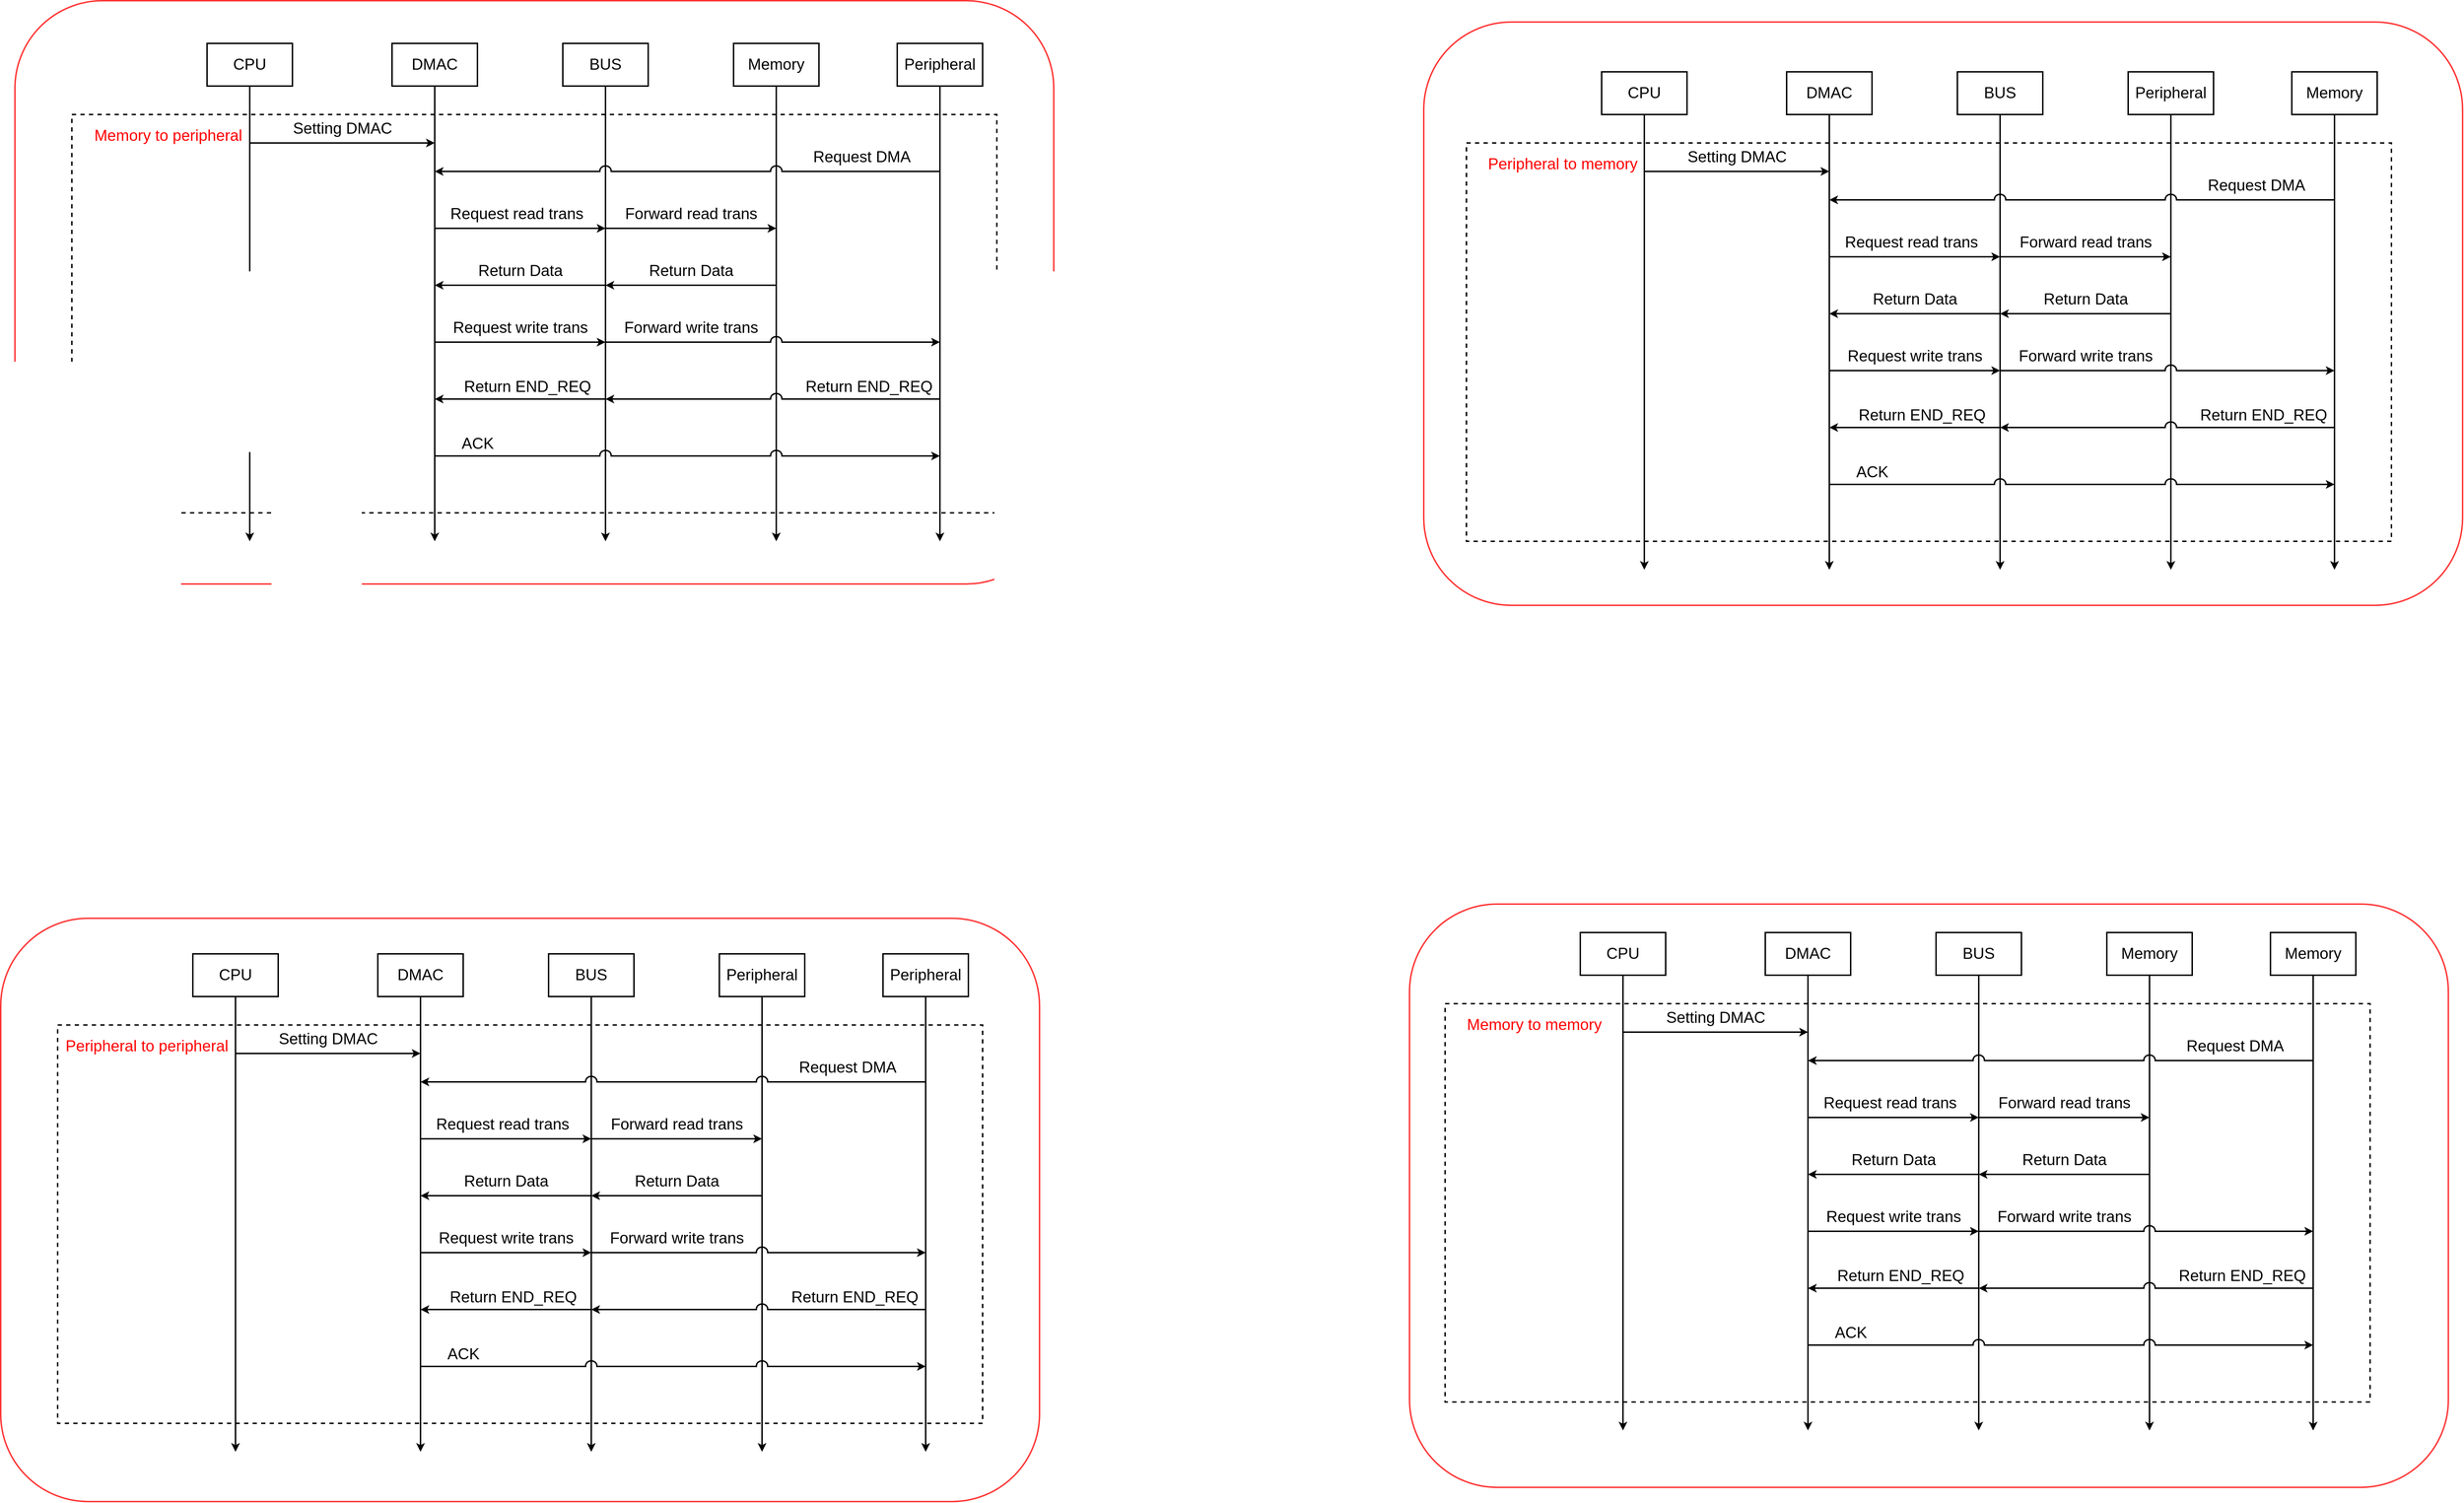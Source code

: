 <mxfile version="24.5.3" type="device" pages="3">
  <diagram name="DMAC Flow diagram" id="LS-jsJ8Cxh_Zm5S-Kdqb">
    <mxGraphModel dx="3190" dy="2193" grid="0" gridSize="10" guides="1" tooltips="1" connect="1" arrows="1" fold="1" page="0" pageScale="1" pageWidth="850" pageHeight="1100" math="0" shadow="0">
      <root>
        <mxCell id="0" />
        <mxCell id="1" parent="0" />
        <mxCell id="0vVIQA6ZL_RiP2QNrMzl-1" value="" style="rounded=1;whiteSpace=wrap;html=1;strokeWidth=2;strokeColor=#FF3333;" vertex="1" parent="1">
          <mxGeometry x="1260" y="-760" width="1460" height="820" as="geometry" />
        </mxCell>
        <mxCell id="0vVIQA6ZL_RiP2QNrMzl-2" value="" style="rounded=1;whiteSpace=wrap;html=1;strokeWidth=2;strokeColor=#FF3333;" vertex="1" parent="1">
          <mxGeometry x="1240" y="480" width="1460" height="820" as="geometry" />
        </mxCell>
        <mxCell id="0vVIQA6ZL_RiP2QNrMzl-3" value="" style="rounded=1;whiteSpace=wrap;html=1;strokeWidth=2;strokeColor=#FF3333;" vertex="1" parent="1">
          <mxGeometry x="-740" y="500" width="1460" height="820" as="geometry" />
        </mxCell>
        <mxCell id="0vVIQA6ZL_RiP2QNrMzl-4" value="" style="rounded=1;whiteSpace=wrap;html=1;strokeWidth=2;strokeColor=#FF3333;" vertex="1" parent="1">
          <mxGeometry x="-720" y="-790" width="1460" height="820" as="geometry" />
        </mxCell>
        <mxCell id="0vVIQA6ZL_RiP2QNrMzl-5" value="" style="rounded=0;whiteSpace=wrap;html=1;fillColor=none;dashed=1;strokeWidth=2;" vertex="1" parent="1">
          <mxGeometry x="-640" y="-630" width="1300" height="560" as="geometry" />
        </mxCell>
        <mxCell id="0vVIQA6ZL_RiP2QNrMzl-6" style="edgeStyle=orthogonalEdgeStyle;rounded=0;orthogonalLoop=1;jettySize=auto;html=1;strokeWidth=2;" edge="1" parent="1" source="0vVIQA6ZL_RiP2QNrMzl-7">
          <mxGeometry relative="1" as="geometry">
            <mxPoint x="-390" y="-30" as="targetPoint" />
          </mxGeometry>
        </mxCell>
        <mxCell id="0vVIQA6ZL_RiP2QNrMzl-7" value="&lt;font style=&quot;font-size: 22px;&quot;&gt;CPU&lt;/font&gt;" style="rounded=0;whiteSpace=wrap;html=1;strokeWidth=2;" vertex="1" parent="1">
          <mxGeometry x="-450" y="-730" width="120" height="60" as="geometry" />
        </mxCell>
        <mxCell id="0vVIQA6ZL_RiP2QNrMzl-8" style="edgeStyle=orthogonalEdgeStyle;rounded=0;orthogonalLoop=1;jettySize=auto;html=1;strokeWidth=2;" edge="1" parent="1" source="0vVIQA6ZL_RiP2QNrMzl-9">
          <mxGeometry relative="1" as="geometry">
            <mxPoint x="-130" y="-30" as="targetPoint" />
          </mxGeometry>
        </mxCell>
        <mxCell id="0vVIQA6ZL_RiP2QNrMzl-9" value="&lt;font style=&quot;font-size: 22px;&quot;&gt;DMAC&lt;/font&gt;" style="rounded=0;whiteSpace=wrap;html=1;strokeWidth=2;" vertex="1" parent="1">
          <mxGeometry x="-190" y="-730" width="120" height="60" as="geometry" />
        </mxCell>
        <mxCell id="0vVIQA6ZL_RiP2QNrMzl-10" style="edgeStyle=orthogonalEdgeStyle;rounded=0;orthogonalLoop=1;jettySize=auto;html=1;strokeWidth=2;" edge="1" parent="1" source="0vVIQA6ZL_RiP2QNrMzl-11">
          <mxGeometry relative="1" as="geometry">
            <mxPoint x="110" y="-30" as="targetPoint" />
          </mxGeometry>
        </mxCell>
        <mxCell id="0vVIQA6ZL_RiP2QNrMzl-11" value="&lt;font style=&quot;font-size: 22px;&quot;&gt;BUS&lt;/font&gt;" style="rounded=0;whiteSpace=wrap;html=1;strokeWidth=2;" vertex="1" parent="1">
          <mxGeometry x="50" y="-730" width="120" height="60" as="geometry" />
        </mxCell>
        <mxCell id="0vVIQA6ZL_RiP2QNrMzl-12" style="edgeStyle=orthogonalEdgeStyle;rounded=0;orthogonalLoop=1;jettySize=auto;html=1;strokeWidth=2;" edge="1" parent="1" source="0vVIQA6ZL_RiP2QNrMzl-13">
          <mxGeometry relative="1" as="geometry">
            <mxPoint x="350" y="-30" as="targetPoint" />
          </mxGeometry>
        </mxCell>
        <mxCell id="0vVIQA6ZL_RiP2QNrMzl-13" value="&lt;span style=&quot;font-size: 22px;&quot;&gt;Memory&lt;/span&gt;" style="rounded=0;whiteSpace=wrap;html=1;strokeWidth=2;" vertex="1" parent="1">
          <mxGeometry x="290" y="-730" width="120" height="60" as="geometry" />
        </mxCell>
        <mxCell id="0vVIQA6ZL_RiP2QNrMzl-14" style="edgeStyle=orthogonalEdgeStyle;rounded=0;orthogonalLoop=1;jettySize=auto;html=1;strokeWidth=2;" edge="1" parent="1" source="0vVIQA6ZL_RiP2QNrMzl-15">
          <mxGeometry relative="1" as="geometry">
            <mxPoint x="580" y="-30" as="targetPoint" />
          </mxGeometry>
        </mxCell>
        <mxCell id="0vVIQA6ZL_RiP2QNrMzl-15" value="&lt;span style=&quot;font-size: 22px;&quot;&gt;Peripheral&lt;/span&gt;" style="rounded=0;whiteSpace=wrap;html=1;strokeWidth=2;" vertex="1" parent="1">
          <mxGeometry x="520" y="-730" width="120" height="60" as="geometry" />
        </mxCell>
        <mxCell id="0vVIQA6ZL_RiP2QNrMzl-16" value="" style="endArrow=classic;html=1;rounded=0;strokeWidth=2;" edge="1" parent="1">
          <mxGeometry width="50" height="50" relative="1" as="geometry">
            <mxPoint x="-390" y="-590" as="sourcePoint" />
            <mxPoint x="-130" y="-590" as="targetPoint" />
          </mxGeometry>
        </mxCell>
        <mxCell id="0vVIQA6ZL_RiP2QNrMzl-17" value="&lt;font style=&quot;font-size: 22px;&quot;&gt;Setting DMAC&lt;/font&gt;" style="text;html=1;align=center;verticalAlign=middle;resizable=0;points=[];autosize=1;strokeColor=none;fillColor=none;" vertex="1" parent="1">
          <mxGeometry x="-340" y="-630" width="160" height="40" as="geometry" />
        </mxCell>
        <mxCell id="0vVIQA6ZL_RiP2QNrMzl-18" value="" style="endArrow=classic;html=1;rounded=0;jumpStyle=arc;strokeWidth=2;jumpSize=14;" edge="1" parent="1">
          <mxGeometry width="50" height="50" relative="1" as="geometry">
            <mxPoint x="580" y="-550" as="sourcePoint" />
            <mxPoint x="-130" y="-550" as="targetPoint" />
          </mxGeometry>
        </mxCell>
        <mxCell id="0vVIQA6ZL_RiP2QNrMzl-19" value="&lt;font style=&quot;font-size: 22px;&quot;&gt;Request DMA&lt;/font&gt;" style="text;html=1;align=center;verticalAlign=middle;resizable=0;points=[];autosize=1;strokeColor=none;fillColor=none;" vertex="1" parent="1">
          <mxGeometry x="390" y="-590" width="160" height="40" as="geometry" />
        </mxCell>
        <mxCell id="0vVIQA6ZL_RiP2QNrMzl-20" value="" style="endArrow=classic;html=1;rounded=0;strokeWidth=2;" edge="1" parent="1">
          <mxGeometry width="50" height="50" relative="1" as="geometry">
            <mxPoint x="-130" y="-470" as="sourcePoint" />
            <mxPoint x="110" y="-470" as="targetPoint" />
          </mxGeometry>
        </mxCell>
        <mxCell id="0vVIQA6ZL_RiP2QNrMzl-21" value="&lt;font style=&quot;font-size: 22px;&quot;&gt;Request read trans&lt;/font&gt;" style="text;html=1;align=center;verticalAlign=middle;resizable=0;points=[];autosize=1;strokeColor=none;fillColor=none;" vertex="1" parent="1">
          <mxGeometry x="-120" y="-510" width="210" height="40" as="geometry" />
        </mxCell>
        <mxCell id="0vVIQA6ZL_RiP2QNrMzl-22" value="" style="endArrow=classic;html=1;rounded=0;strokeWidth=2;" edge="1" parent="1">
          <mxGeometry width="50" height="50" relative="1" as="geometry">
            <mxPoint x="110" y="-470" as="sourcePoint" />
            <mxPoint x="350" y="-470" as="targetPoint" />
          </mxGeometry>
        </mxCell>
        <mxCell id="0vVIQA6ZL_RiP2QNrMzl-23" value="&lt;font style=&quot;font-size: 22px;&quot;&gt;Forward read trans&lt;/font&gt;" style="text;html=1;align=center;verticalAlign=middle;resizable=0;points=[];autosize=1;strokeColor=none;fillColor=none;" vertex="1" parent="1">
          <mxGeometry x="125" y="-510" width="210" height="40" as="geometry" />
        </mxCell>
        <mxCell id="0vVIQA6ZL_RiP2QNrMzl-24" value="" style="endArrow=classic;html=1;rounded=0;strokeWidth=2;" edge="1" parent="1">
          <mxGeometry width="50" height="50" relative="1" as="geometry">
            <mxPoint x="350" y="-390" as="sourcePoint" />
            <mxPoint x="110" y="-390" as="targetPoint" />
          </mxGeometry>
        </mxCell>
        <mxCell id="0vVIQA6ZL_RiP2QNrMzl-25" value="&lt;font style=&quot;font-size: 22px;&quot;&gt;Return Data&lt;/font&gt;" style="text;html=1;align=center;verticalAlign=middle;resizable=0;points=[];autosize=1;strokeColor=none;fillColor=none;" vertex="1" parent="1">
          <mxGeometry x="160" y="-430" width="140" height="40" as="geometry" />
        </mxCell>
        <mxCell id="0vVIQA6ZL_RiP2QNrMzl-26" value="" style="endArrow=classic;html=1;rounded=0;strokeWidth=2;" edge="1" parent="1">
          <mxGeometry width="50" height="50" relative="1" as="geometry">
            <mxPoint x="110" y="-390" as="sourcePoint" />
            <mxPoint x="-130" y="-390" as="targetPoint" />
          </mxGeometry>
        </mxCell>
        <mxCell id="0vVIQA6ZL_RiP2QNrMzl-27" value="&lt;font style=&quot;font-size: 22px;&quot;&gt;Return Data&lt;/font&gt;" style="text;html=1;align=center;verticalAlign=middle;resizable=0;points=[];autosize=1;strokeColor=none;fillColor=none;" vertex="1" parent="1">
          <mxGeometry x="-80" y="-430" width="140" height="40" as="geometry" />
        </mxCell>
        <mxCell id="0vVIQA6ZL_RiP2QNrMzl-28" value="" style="endArrow=classic;html=1;rounded=0;strokeWidth=2;" edge="1" parent="1">
          <mxGeometry width="50" height="50" relative="1" as="geometry">
            <mxPoint x="-130" y="-310" as="sourcePoint" />
            <mxPoint x="110" y="-310" as="targetPoint" />
          </mxGeometry>
        </mxCell>
        <mxCell id="0vVIQA6ZL_RiP2QNrMzl-29" value="&lt;font style=&quot;font-size: 22px;&quot;&gt;Request write trans&lt;/font&gt;" style="text;html=1;align=center;verticalAlign=middle;resizable=0;points=[];autosize=1;strokeColor=none;fillColor=none;" vertex="1" parent="1">
          <mxGeometry x="-115" y="-350" width="210" height="40" as="geometry" />
        </mxCell>
        <mxCell id="0vVIQA6ZL_RiP2QNrMzl-30" value="" style="endArrow=classic;html=1;rounded=0;strokeWidth=2;jumpStyle=arc;jumpSize=14;" edge="1" parent="1">
          <mxGeometry width="50" height="50" relative="1" as="geometry">
            <mxPoint x="110" y="-310" as="sourcePoint" />
            <mxPoint x="580" y="-310" as="targetPoint" />
          </mxGeometry>
        </mxCell>
        <mxCell id="0vVIQA6ZL_RiP2QNrMzl-31" value="&lt;font style=&quot;font-size: 22px;&quot;&gt;Forward write trans&lt;/font&gt;" style="text;html=1;align=center;verticalAlign=middle;resizable=0;points=[];autosize=1;strokeColor=none;fillColor=none;" vertex="1" parent="1">
          <mxGeometry x="125" y="-350" width="210" height="40" as="geometry" />
        </mxCell>
        <mxCell id="0vVIQA6ZL_RiP2QNrMzl-32" value="" style="endArrow=classic;html=1;rounded=0;strokeWidth=2;jumpSize=14;jumpStyle=arc;" edge="1" parent="1">
          <mxGeometry width="50" height="50" relative="1" as="geometry">
            <mxPoint x="580" y="-230" as="sourcePoint" />
            <mxPoint x="110" y="-230" as="targetPoint" />
          </mxGeometry>
        </mxCell>
        <mxCell id="0vVIQA6ZL_RiP2QNrMzl-33" value="&lt;font style=&quot;font-size: 22px;&quot;&gt;Return END_REQ&lt;/font&gt;" style="text;html=1;align=center;verticalAlign=middle;resizable=0;points=[];autosize=1;strokeColor=none;fillColor=none;" vertex="1" parent="1">
          <mxGeometry x="380" y="-267" width="200" height="40" as="geometry" />
        </mxCell>
        <mxCell id="0vVIQA6ZL_RiP2QNrMzl-34" value="" style="endArrow=classic;html=1;rounded=0;strokeWidth=2;" edge="1" parent="1">
          <mxGeometry width="50" height="50" relative="1" as="geometry">
            <mxPoint x="110" y="-230" as="sourcePoint" />
            <mxPoint x="-130" y="-230" as="targetPoint" />
          </mxGeometry>
        </mxCell>
        <mxCell id="0vVIQA6ZL_RiP2QNrMzl-35" value="&lt;font style=&quot;font-size: 22px;&quot;&gt;Return END_REQ&lt;/font&gt;" style="text;html=1;align=center;verticalAlign=middle;resizable=0;points=[];autosize=1;strokeColor=none;fillColor=none;" vertex="1" parent="1">
          <mxGeometry x="-100" y="-267" width="200" height="40" as="geometry" />
        </mxCell>
        <mxCell id="0vVIQA6ZL_RiP2QNrMzl-36" value="" style="endArrow=classic;html=1;rounded=0;strokeWidth=2;jumpSize=14;jumpStyle=arc;" edge="1" parent="1">
          <mxGeometry width="50" height="50" relative="1" as="geometry">
            <mxPoint x="-130" y="-150" as="sourcePoint" />
            <mxPoint x="580" y="-150" as="targetPoint" />
          </mxGeometry>
        </mxCell>
        <mxCell id="0vVIQA6ZL_RiP2QNrMzl-37" value="&lt;font style=&quot;font-size: 22px;&quot;&gt;ACK&lt;/font&gt;" style="text;html=1;align=center;verticalAlign=middle;resizable=0;points=[];autosize=1;strokeColor=none;fillColor=none;" vertex="1" parent="1">
          <mxGeometry x="-105" y="-187" width="70" height="40" as="geometry" />
        </mxCell>
        <mxCell id="0vVIQA6ZL_RiP2QNrMzl-38" value="&lt;font color=&quot;#ff0000&quot; style=&quot;font-size: 22px;&quot;&gt;Memory to peripheral&lt;/font&gt;" style="text;html=1;align=center;verticalAlign=middle;resizable=0;points=[];autosize=1;strokeColor=none;fillColor=none;" vertex="1" parent="1">
          <mxGeometry x="-620" y="-620" width="230" height="40" as="geometry" />
        </mxCell>
        <mxCell id="0vVIQA6ZL_RiP2QNrMzl-39" value="" style="rounded=0;whiteSpace=wrap;html=1;fillColor=none;dashed=1;strokeWidth=2;" vertex="1" parent="1">
          <mxGeometry x="1320" y="-590" width="1300" height="560" as="geometry" />
        </mxCell>
        <mxCell id="0vVIQA6ZL_RiP2QNrMzl-40" style="edgeStyle=orthogonalEdgeStyle;rounded=0;orthogonalLoop=1;jettySize=auto;html=1;strokeWidth=2;" edge="1" parent="1" source="0vVIQA6ZL_RiP2QNrMzl-41">
          <mxGeometry relative="1" as="geometry">
            <mxPoint x="1570" y="10" as="targetPoint" />
          </mxGeometry>
        </mxCell>
        <mxCell id="0vVIQA6ZL_RiP2QNrMzl-41" value="&lt;font style=&quot;font-size: 22px;&quot;&gt;CPU&lt;/font&gt;" style="rounded=0;whiteSpace=wrap;html=1;strokeWidth=2;" vertex="1" parent="1">
          <mxGeometry x="1510" y="-690" width="120" height="60" as="geometry" />
        </mxCell>
        <mxCell id="0vVIQA6ZL_RiP2QNrMzl-42" style="edgeStyle=orthogonalEdgeStyle;rounded=0;orthogonalLoop=1;jettySize=auto;html=1;strokeWidth=2;" edge="1" parent="1" source="0vVIQA6ZL_RiP2QNrMzl-43">
          <mxGeometry relative="1" as="geometry">
            <mxPoint x="1830" y="10" as="targetPoint" />
          </mxGeometry>
        </mxCell>
        <mxCell id="0vVIQA6ZL_RiP2QNrMzl-43" value="&lt;font style=&quot;font-size: 22px;&quot;&gt;DMAC&lt;/font&gt;" style="rounded=0;whiteSpace=wrap;html=1;strokeWidth=2;" vertex="1" parent="1">
          <mxGeometry x="1770" y="-690" width="120" height="60" as="geometry" />
        </mxCell>
        <mxCell id="0vVIQA6ZL_RiP2QNrMzl-44" style="edgeStyle=orthogonalEdgeStyle;rounded=0;orthogonalLoop=1;jettySize=auto;html=1;strokeWidth=2;" edge="1" parent="1" source="0vVIQA6ZL_RiP2QNrMzl-45">
          <mxGeometry relative="1" as="geometry">
            <mxPoint x="2070" y="10" as="targetPoint" />
          </mxGeometry>
        </mxCell>
        <mxCell id="0vVIQA6ZL_RiP2QNrMzl-45" value="&lt;font style=&quot;font-size: 22px;&quot;&gt;BUS&lt;/font&gt;" style="rounded=0;whiteSpace=wrap;html=1;strokeWidth=2;" vertex="1" parent="1">
          <mxGeometry x="2010" y="-690" width="120" height="60" as="geometry" />
        </mxCell>
        <mxCell id="0vVIQA6ZL_RiP2QNrMzl-46" style="edgeStyle=orthogonalEdgeStyle;rounded=0;orthogonalLoop=1;jettySize=auto;html=1;strokeWidth=2;" edge="1" parent="1" source="0vVIQA6ZL_RiP2QNrMzl-47">
          <mxGeometry relative="1" as="geometry">
            <mxPoint x="2310" y="10" as="targetPoint" />
          </mxGeometry>
        </mxCell>
        <mxCell id="0vVIQA6ZL_RiP2QNrMzl-47" value="&lt;span style=&quot;font-size: 22px;&quot;&gt;Peripheral&lt;/span&gt;" style="rounded=0;whiteSpace=wrap;html=1;strokeWidth=2;" vertex="1" parent="1">
          <mxGeometry x="2250" y="-690" width="120" height="60" as="geometry" />
        </mxCell>
        <mxCell id="0vVIQA6ZL_RiP2QNrMzl-48" style="edgeStyle=orthogonalEdgeStyle;rounded=0;orthogonalLoop=1;jettySize=auto;html=1;strokeWidth=2;" edge="1" parent="1" source="0vVIQA6ZL_RiP2QNrMzl-49">
          <mxGeometry relative="1" as="geometry">
            <mxPoint x="2540" y="10" as="targetPoint" />
          </mxGeometry>
        </mxCell>
        <mxCell id="0vVIQA6ZL_RiP2QNrMzl-49" value="&lt;span style=&quot;font-size: 22px;&quot;&gt;Memory&lt;/span&gt;" style="rounded=0;whiteSpace=wrap;html=1;strokeWidth=2;" vertex="1" parent="1">
          <mxGeometry x="2480" y="-690" width="120" height="60" as="geometry" />
        </mxCell>
        <mxCell id="0vVIQA6ZL_RiP2QNrMzl-50" value="" style="endArrow=classic;html=1;rounded=0;strokeWidth=2;" edge="1" parent="1">
          <mxGeometry width="50" height="50" relative="1" as="geometry">
            <mxPoint x="1570" y="-550" as="sourcePoint" />
            <mxPoint x="1830" y="-550" as="targetPoint" />
          </mxGeometry>
        </mxCell>
        <mxCell id="0vVIQA6ZL_RiP2QNrMzl-51" value="&lt;font style=&quot;font-size: 22px;&quot;&gt;Setting DMAC&lt;/font&gt;" style="text;html=1;align=center;verticalAlign=middle;resizable=0;points=[];autosize=1;strokeColor=none;fillColor=none;" vertex="1" parent="1">
          <mxGeometry x="1620" y="-590" width="160" height="40" as="geometry" />
        </mxCell>
        <mxCell id="0vVIQA6ZL_RiP2QNrMzl-52" value="" style="endArrow=classic;html=1;rounded=0;jumpStyle=arc;strokeWidth=2;jumpSize=14;" edge="1" parent="1">
          <mxGeometry width="50" height="50" relative="1" as="geometry">
            <mxPoint x="2540" y="-510" as="sourcePoint" />
            <mxPoint x="1830" y="-510" as="targetPoint" />
          </mxGeometry>
        </mxCell>
        <mxCell id="0vVIQA6ZL_RiP2QNrMzl-53" value="&lt;font style=&quot;font-size: 22px;&quot;&gt;Request DMA&lt;/font&gt;" style="text;html=1;align=center;verticalAlign=middle;resizable=0;points=[];autosize=1;strokeColor=none;fillColor=none;" vertex="1" parent="1">
          <mxGeometry x="2350" y="-550" width="160" height="40" as="geometry" />
        </mxCell>
        <mxCell id="0vVIQA6ZL_RiP2QNrMzl-54" value="" style="endArrow=classic;html=1;rounded=0;strokeWidth=2;" edge="1" parent="1">
          <mxGeometry width="50" height="50" relative="1" as="geometry">
            <mxPoint x="1830" y="-430" as="sourcePoint" />
            <mxPoint x="2070" y="-430" as="targetPoint" />
          </mxGeometry>
        </mxCell>
        <mxCell id="0vVIQA6ZL_RiP2QNrMzl-55" value="&lt;font style=&quot;font-size: 22px;&quot;&gt;Request read trans&lt;/font&gt;" style="text;html=1;align=center;verticalAlign=middle;resizable=0;points=[];autosize=1;strokeColor=none;fillColor=none;" vertex="1" parent="1">
          <mxGeometry x="1840" y="-470" width="210" height="40" as="geometry" />
        </mxCell>
        <mxCell id="0vVIQA6ZL_RiP2QNrMzl-56" value="" style="endArrow=classic;html=1;rounded=0;strokeWidth=2;" edge="1" parent="1">
          <mxGeometry width="50" height="50" relative="1" as="geometry">
            <mxPoint x="2070" y="-430" as="sourcePoint" />
            <mxPoint x="2310" y="-430" as="targetPoint" />
          </mxGeometry>
        </mxCell>
        <mxCell id="0vVIQA6ZL_RiP2QNrMzl-57" value="&lt;font style=&quot;font-size: 22px;&quot;&gt;Forward read trans&lt;/font&gt;" style="text;html=1;align=center;verticalAlign=middle;resizable=0;points=[];autosize=1;strokeColor=none;fillColor=none;" vertex="1" parent="1">
          <mxGeometry x="2085" y="-470" width="210" height="40" as="geometry" />
        </mxCell>
        <mxCell id="0vVIQA6ZL_RiP2QNrMzl-58" value="" style="endArrow=classic;html=1;rounded=0;strokeWidth=2;" edge="1" parent="1">
          <mxGeometry width="50" height="50" relative="1" as="geometry">
            <mxPoint x="2310" y="-350" as="sourcePoint" />
            <mxPoint x="2070" y="-350" as="targetPoint" />
          </mxGeometry>
        </mxCell>
        <mxCell id="0vVIQA6ZL_RiP2QNrMzl-59" value="&lt;font style=&quot;font-size: 22px;&quot;&gt;Return Data&lt;/font&gt;" style="text;html=1;align=center;verticalAlign=middle;resizable=0;points=[];autosize=1;strokeColor=none;fillColor=none;" vertex="1" parent="1">
          <mxGeometry x="2120" y="-390" width="140" height="40" as="geometry" />
        </mxCell>
        <mxCell id="0vVIQA6ZL_RiP2QNrMzl-60" value="" style="endArrow=classic;html=1;rounded=0;strokeWidth=2;" edge="1" parent="1">
          <mxGeometry width="50" height="50" relative="1" as="geometry">
            <mxPoint x="2070" y="-350" as="sourcePoint" />
            <mxPoint x="1830" y="-350" as="targetPoint" />
          </mxGeometry>
        </mxCell>
        <mxCell id="0vVIQA6ZL_RiP2QNrMzl-61" value="&lt;font style=&quot;font-size: 22px;&quot;&gt;Return Data&lt;/font&gt;" style="text;html=1;align=center;verticalAlign=middle;resizable=0;points=[];autosize=1;strokeColor=none;fillColor=none;" vertex="1" parent="1">
          <mxGeometry x="1880" y="-390" width="140" height="40" as="geometry" />
        </mxCell>
        <mxCell id="0vVIQA6ZL_RiP2QNrMzl-62" value="" style="endArrow=classic;html=1;rounded=0;strokeWidth=2;" edge="1" parent="1">
          <mxGeometry width="50" height="50" relative="1" as="geometry">
            <mxPoint x="1830" y="-270" as="sourcePoint" />
            <mxPoint x="2070" y="-270" as="targetPoint" />
          </mxGeometry>
        </mxCell>
        <mxCell id="0vVIQA6ZL_RiP2QNrMzl-63" value="&lt;font style=&quot;font-size: 22px;&quot;&gt;Request write trans&lt;/font&gt;" style="text;html=1;align=center;verticalAlign=middle;resizable=0;points=[];autosize=1;strokeColor=none;fillColor=none;" vertex="1" parent="1">
          <mxGeometry x="1845" y="-310" width="210" height="40" as="geometry" />
        </mxCell>
        <mxCell id="0vVIQA6ZL_RiP2QNrMzl-64" value="" style="endArrow=classic;html=1;rounded=0;strokeWidth=2;jumpStyle=arc;jumpSize=14;" edge="1" parent="1">
          <mxGeometry width="50" height="50" relative="1" as="geometry">
            <mxPoint x="2070" y="-270" as="sourcePoint" />
            <mxPoint x="2540" y="-270" as="targetPoint" />
          </mxGeometry>
        </mxCell>
        <mxCell id="0vVIQA6ZL_RiP2QNrMzl-65" value="&lt;font style=&quot;font-size: 22px;&quot;&gt;Forward write trans&lt;/font&gt;" style="text;html=1;align=center;verticalAlign=middle;resizable=0;points=[];autosize=1;strokeColor=none;fillColor=none;" vertex="1" parent="1">
          <mxGeometry x="2085" y="-310" width="210" height="40" as="geometry" />
        </mxCell>
        <mxCell id="0vVIQA6ZL_RiP2QNrMzl-66" value="" style="endArrow=classic;html=1;rounded=0;strokeWidth=2;jumpSize=14;jumpStyle=arc;" edge="1" parent="1">
          <mxGeometry width="50" height="50" relative="1" as="geometry">
            <mxPoint x="2540" y="-190" as="sourcePoint" />
            <mxPoint x="2070" y="-190" as="targetPoint" />
          </mxGeometry>
        </mxCell>
        <mxCell id="0vVIQA6ZL_RiP2QNrMzl-67" value="&lt;font style=&quot;font-size: 22px;&quot;&gt;Return END_REQ&lt;/font&gt;" style="text;html=1;align=center;verticalAlign=middle;resizable=0;points=[];autosize=1;strokeColor=none;fillColor=none;" vertex="1" parent="1">
          <mxGeometry x="2340" y="-227" width="200" height="40" as="geometry" />
        </mxCell>
        <mxCell id="0vVIQA6ZL_RiP2QNrMzl-68" value="" style="endArrow=classic;html=1;rounded=0;strokeWidth=2;" edge="1" parent="1">
          <mxGeometry width="50" height="50" relative="1" as="geometry">
            <mxPoint x="2070" y="-190" as="sourcePoint" />
            <mxPoint x="1830" y="-190" as="targetPoint" />
          </mxGeometry>
        </mxCell>
        <mxCell id="0vVIQA6ZL_RiP2QNrMzl-69" value="&lt;font style=&quot;font-size: 22px;&quot;&gt;Return END_REQ&lt;/font&gt;" style="text;html=1;align=center;verticalAlign=middle;resizable=0;points=[];autosize=1;strokeColor=none;fillColor=none;" vertex="1" parent="1">
          <mxGeometry x="1860" y="-227" width="200" height="40" as="geometry" />
        </mxCell>
        <mxCell id="0vVIQA6ZL_RiP2QNrMzl-70" value="" style="endArrow=classic;html=1;rounded=0;strokeWidth=2;jumpSize=14;jumpStyle=arc;" edge="1" parent="1">
          <mxGeometry width="50" height="50" relative="1" as="geometry">
            <mxPoint x="1830" y="-110" as="sourcePoint" />
            <mxPoint x="2540" y="-110" as="targetPoint" />
          </mxGeometry>
        </mxCell>
        <mxCell id="0vVIQA6ZL_RiP2QNrMzl-71" value="&lt;font style=&quot;font-size: 22px;&quot;&gt;ACK&lt;/font&gt;" style="text;html=1;align=center;verticalAlign=middle;resizable=0;points=[];autosize=1;strokeColor=none;fillColor=none;" vertex="1" parent="1">
          <mxGeometry x="1855" y="-147" width="70" height="40" as="geometry" />
        </mxCell>
        <mxCell id="0vVIQA6ZL_RiP2QNrMzl-72" value="&lt;font color=&quot;#ff0000&quot; style=&quot;font-size: 22px;&quot;&gt;Peripheral to memory&lt;/font&gt;" style="text;html=1;align=center;verticalAlign=middle;resizable=0;points=[];autosize=1;strokeColor=none;fillColor=none;" vertex="1" parent="1">
          <mxGeometry x="1340" y="-580" width="230" height="40" as="geometry" />
        </mxCell>
        <mxCell id="0vVIQA6ZL_RiP2QNrMzl-73" value="" style="rounded=0;whiteSpace=wrap;html=1;fillColor=none;dashed=1;strokeWidth=2;" vertex="1" parent="1">
          <mxGeometry x="-660" y="650" width="1300" height="560" as="geometry" />
        </mxCell>
        <mxCell id="0vVIQA6ZL_RiP2QNrMzl-74" style="edgeStyle=orthogonalEdgeStyle;rounded=0;orthogonalLoop=1;jettySize=auto;html=1;strokeWidth=2;" edge="1" parent="1" source="0vVIQA6ZL_RiP2QNrMzl-75">
          <mxGeometry relative="1" as="geometry">
            <mxPoint x="-410" y="1250" as="targetPoint" />
          </mxGeometry>
        </mxCell>
        <mxCell id="0vVIQA6ZL_RiP2QNrMzl-75" value="&lt;font style=&quot;font-size: 22px;&quot;&gt;CPU&lt;/font&gt;" style="rounded=0;whiteSpace=wrap;html=1;strokeWidth=2;" vertex="1" parent="1">
          <mxGeometry x="-470" y="550" width="120" height="60" as="geometry" />
        </mxCell>
        <mxCell id="0vVIQA6ZL_RiP2QNrMzl-76" style="edgeStyle=orthogonalEdgeStyle;rounded=0;orthogonalLoop=1;jettySize=auto;html=1;strokeWidth=2;" edge="1" parent="1" source="0vVIQA6ZL_RiP2QNrMzl-77">
          <mxGeometry relative="1" as="geometry">
            <mxPoint x="-150" y="1250" as="targetPoint" />
          </mxGeometry>
        </mxCell>
        <mxCell id="0vVIQA6ZL_RiP2QNrMzl-77" value="&lt;font style=&quot;font-size: 22px;&quot;&gt;DMAC&lt;/font&gt;" style="rounded=0;whiteSpace=wrap;html=1;strokeWidth=2;" vertex="1" parent="1">
          <mxGeometry x="-210" y="550" width="120" height="60" as="geometry" />
        </mxCell>
        <mxCell id="0vVIQA6ZL_RiP2QNrMzl-78" style="edgeStyle=orthogonalEdgeStyle;rounded=0;orthogonalLoop=1;jettySize=auto;html=1;strokeWidth=2;" edge="1" parent="1" source="0vVIQA6ZL_RiP2QNrMzl-79">
          <mxGeometry relative="1" as="geometry">
            <mxPoint x="90" y="1250" as="targetPoint" />
          </mxGeometry>
        </mxCell>
        <mxCell id="0vVIQA6ZL_RiP2QNrMzl-79" value="&lt;font style=&quot;font-size: 22px;&quot;&gt;BUS&lt;/font&gt;" style="rounded=0;whiteSpace=wrap;html=1;strokeWidth=2;" vertex="1" parent="1">
          <mxGeometry x="30" y="550" width="120" height="60" as="geometry" />
        </mxCell>
        <mxCell id="0vVIQA6ZL_RiP2QNrMzl-80" style="edgeStyle=orthogonalEdgeStyle;rounded=0;orthogonalLoop=1;jettySize=auto;html=1;strokeWidth=2;" edge="1" parent="1" source="0vVIQA6ZL_RiP2QNrMzl-81">
          <mxGeometry relative="1" as="geometry">
            <mxPoint x="330" y="1250" as="targetPoint" />
          </mxGeometry>
        </mxCell>
        <mxCell id="0vVIQA6ZL_RiP2QNrMzl-81" value="&lt;span style=&quot;font-size: 22px;&quot;&gt;Peripheral&lt;/span&gt;" style="rounded=0;whiteSpace=wrap;html=1;strokeWidth=2;" vertex="1" parent="1">
          <mxGeometry x="270" y="550" width="120" height="60" as="geometry" />
        </mxCell>
        <mxCell id="0vVIQA6ZL_RiP2QNrMzl-82" style="edgeStyle=orthogonalEdgeStyle;rounded=0;orthogonalLoop=1;jettySize=auto;html=1;strokeWidth=2;" edge="1" parent="1" source="0vVIQA6ZL_RiP2QNrMzl-83">
          <mxGeometry relative="1" as="geometry">
            <mxPoint x="560" y="1250" as="targetPoint" />
          </mxGeometry>
        </mxCell>
        <mxCell id="0vVIQA6ZL_RiP2QNrMzl-83" value="&lt;span style=&quot;font-size: 22px;&quot;&gt;Peripheral&lt;/span&gt;" style="rounded=0;whiteSpace=wrap;html=1;strokeWidth=2;" vertex="1" parent="1">
          <mxGeometry x="500" y="550" width="120" height="60" as="geometry" />
        </mxCell>
        <mxCell id="0vVIQA6ZL_RiP2QNrMzl-84" value="" style="endArrow=classic;html=1;rounded=0;strokeWidth=2;" edge="1" parent="1">
          <mxGeometry width="50" height="50" relative="1" as="geometry">
            <mxPoint x="-410" y="690" as="sourcePoint" />
            <mxPoint x="-150" y="690" as="targetPoint" />
          </mxGeometry>
        </mxCell>
        <mxCell id="0vVIQA6ZL_RiP2QNrMzl-85" value="&lt;font style=&quot;font-size: 22px;&quot;&gt;Setting DMAC&lt;/font&gt;" style="text;html=1;align=center;verticalAlign=middle;resizable=0;points=[];autosize=1;strokeColor=none;fillColor=none;" vertex="1" parent="1">
          <mxGeometry x="-360" y="650" width="160" height="40" as="geometry" />
        </mxCell>
        <mxCell id="0vVIQA6ZL_RiP2QNrMzl-86" value="" style="endArrow=classic;html=1;rounded=0;jumpStyle=arc;strokeWidth=2;jumpSize=14;" edge="1" parent="1">
          <mxGeometry width="50" height="50" relative="1" as="geometry">
            <mxPoint x="560" y="730" as="sourcePoint" />
            <mxPoint x="-150" y="730" as="targetPoint" />
          </mxGeometry>
        </mxCell>
        <mxCell id="0vVIQA6ZL_RiP2QNrMzl-87" value="&lt;font style=&quot;font-size: 22px;&quot;&gt;Request DMA&lt;/font&gt;" style="text;html=1;align=center;verticalAlign=middle;resizable=0;points=[];autosize=1;strokeColor=none;fillColor=none;" vertex="1" parent="1">
          <mxGeometry x="370" y="690" width="160" height="40" as="geometry" />
        </mxCell>
        <mxCell id="0vVIQA6ZL_RiP2QNrMzl-88" value="" style="endArrow=classic;html=1;rounded=0;strokeWidth=2;" edge="1" parent="1">
          <mxGeometry width="50" height="50" relative="1" as="geometry">
            <mxPoint x="-150" y="810" as="sourcePoint" />
            <mxPoint x="90" y="810" as="targetPoint" />
          </mxGeometry>
        </mxCell>
        <mxCell id="0vVIQA6ZL_RiP2QNrMzl-89" value="&lt;font style=&quot;font-size: 22px;&quot;&gt;Request read trans&lt;/font&gt;" style="text;html=1;align=center;verticalAlign=middle;resizable=0;points=[];autosize=1;strokeColor=none;fillColor=none;" vertex="1" parent="1">
          <mxGeometry x="-140" y="770" width="210" height="40" as="geometry" />
        </mxCell>
        <mxCell id="0vVIQA6ZL_RiP2QNrMzl-90" value="" style="endArrow=classic;html=1;rounded=0;strokeWidth=2;" edge="1" parent="1">
          <mxGeometry width="50" height="50" relative="1" as="geometry">
            <mxPoint x="90" y="810" as="sourcePoint" />
            <mxPoint x="330" y="810" as="targetPoint" />
          </mxGeometry>
        </mxCell>
        <mxCell id="0vVIQA6ZL_RiP2QNrMzl-91" value="&lt;font style=&quot;font-size: 22px;&quot;&gt;Forward read trans&lt;/font&gt;" style="text;html=1;align=center;verticalAlign=middle;resizable=0;points=[];autosize=1;strokeColor=none;fillColor=none;" vertex="1" parent="1">
          <mxGeometry x="105" y="770" width="210" height="40" as="geometry" />
        </mxCell>
        <mxCell id="0vVIQA6ZL_RiP2QNrMzl-92" value="" style="endArrow=classic;html=1;rounded=0;strokeWidth=2;" edge="1" parent="1">
          <mxGeometry width="50" height="50" relative="1" as="geometry">
            <mxPoint x="330" y="890" as="sourcePoint" />
            <mxPoint x="90" y="890" as="targetPoint" />
          </mxGeometry>
        </mxCell>
        <mxCell id="0vVIQA6ZL_RiP2QNrMzl-93" value="&lt;font style=&quot;font-size: 22px;&quot;&gt;Return Data&lt;/font&gt;" style="text;html=1;align=center;verticalAlign=middle;resizable=0;points=[];autosize=1;strokeColor=none;fillColor=none;" vertex="1" parent="1">
          <mxGeometry x="140" y="850" width="140" height="40" as="geometry" />
        </mxCell>
        <mxCell id="0vVIQA6ZL_RiP2QNrMzl-94" value="" style="endArrow=classic;html=1;rounded=0;strokeWidth=2;" edge="1" parent="1">
          <mxGeometry width="50" height="50" relative="1" as="geometry">
            <mxPoint x="90" y="890" as="sourcePoint" />
            <mxPoint x="-150" y="890" as="targetPoint" />
          </mxGeometry>
        </mxCell>
        <mxCell id="0vVIQA6ZL_RiP2QNrMzl-95" value="&lt;font style=&quot;font-size: 22px;&quot;&gt;Return Data&lt;/font&gt;" style="text;html=1;align=center;verticalAlign=middle;resizable=0;points=[];autosize=1;strokeColor=none;fillColor=none;" vertex="1" parent="1">
          <mxGeometry x="-100" y="850" width="140" height="40" as="geometry" />
        </mxCell>
        <mxCell id="0vVIQA6ZL_RiP2QNrMzl-96" value="" style="endArrow=classic;html=1;rounded=0;strokeWidth=2;" edge="1" parent="1">
          <mxGeometry width="50" height="50" relative="1" as="geometry">
            <mxPoint x="-150" y="970" as="sourcePoint" />
            <mxPoint x="90" y="970" as="targetPoint" />
          </mxGeometry>
        </mxCell>
        <mxCell id="0vVIQA6ZL_RiP2QNrMzl-97" value="&lt;font style=&quot;font-size: 22px;&quot;&gt;Request write trans&lt;/font&gt;" style="text;html=1;align=center;verticalAlign=middle;resizable=0;points=[];autosize=1;strokeColor=none;fillColor=none;" vertex="1" parent="1">
          <mxGeometry x="-135" y="930" width="210" height="40" as="geometry" />
        </mxCell>
        <mxCell id="0vVIQA6ZL_RiP2QNrMzl-98" value="" style="endArrow=classic;html=1;rounded=0;strokeWidth=2;jumpStyle=arc;jumpSize=14;" edge="1" parent="1">
          <mxGeometry width="50" height="50" relative="1" as="geometry">
            <mxPoint x="90" y="970" as="sourcePoint" />
            <mxPoint x="560" y="970" as="targetPoint" />
          </mxGeometry>
        </mxCell>
        <mxCell id="0vVIQA6ZL_RiP2QNrMzl-99" value="&lt;font style=&quot;font-size: 22px;&quot;&gt;Forward write trans&lt;/font&gt;" style="text;html=1;align=center;verticalAlign=middle;resizable=0;points=[];autosize=1;strokeColor=none;fillColor=none;" vertex="1" parent="1">
          <mxGeometry x="105" y="930" width="210" height="40" as="geometry" />
        </mxCell>
        <mxCell id="0vVIQA6ZL_RiP2QNrMzl-100" value="" style="endArrow=classic;html=1;rounded=0;strokeWidth=2;jumpSize=14;jumpStyle=arc;" edge="1" parent="1">
          <mxGeometry width="50" height="50" relative="1" as="geometry">
            <mxPoint x="560" y="1050" as="sourcePoint" />
            <mxPoint x="90" y="1050" as="targetPoint" />
          </mxGeometry>
        </mxCell>
        <mxCell id="0vVIQA6ZL_RiP2QNrMzl-101" value="&lt;font style=&quot;font-size: 22px;&quot;&gt;Return END_REQ&lt;/font&gt;" style="text;html=1;align=center;verticalAlign=middle;resizable=0;points=[];autosize=1;strokeColor=none;fillColor=none;" vertex="1" parent="1">
          <mxGeometry x="360" y="1013" width="200" height="40" as="geometry" />
        </mxCell>
        <mxCell id="0vVIQA6ZL_RiP2QNrMzl-102" value="" style="endArrow=classic;html=1;rounded=0;strokeWidth=2;" edge="1" parent="1">
          <mxGeometry width="50" height="50" relative="1" as="geometry">
            <mxPoint x="90" y="1050" as="sourcePoint" />
            <mxPoint x="-150" y="1050" as="targetPoint" />
          </mxGeometry>
        </mxCell>
        <mxCell id="0vVIQA6ZL_RiP2QNrMzl-103" value="&lt;font style=&quot;font-size: 22px;&quot;&gt;Return END_REQ&lt;/font&gt;" style="text;html=1;align=center;verticalAlign=middle;resizable=0;points=[];autosize=1;strokeColor=none;fillColor=none;" vertex="1" parent="1">
          <mxGeometry x="-120" y="1013" width="200" height="40" as="geometry" />
        </mxCell>
        <mxCell id="0vVIQA6ZL_RiP2QNrMzl-104" value="" style="endArrow=classic;html=1;rounded=0;strokeWidth=2;jumpSize=14;jumpStyle=arc;" edge="1" parent="1">
          <mxGeometry width="50" height="50" relative="1" as="geometry">
            <mxPoint x="-150" y="1130" as="sourcePoint" />
            <mxPoint x="560" y="1130" as="targetPoint" />
          </mxGeometry>
        </mxCell>
        <mxCell id="0vVIQA6ZL_RiP2QNrMzl-105" value="&lt;font style=&quot;font-size: 22px;&quot;&gt;ACK&lt;/font&gt;" style="text;html=1;align=center;verticalAlign=middle;resizable=0;points=[];autosize=1;strokeColor=none;fillColor=none;" vertex="1" parent="1">
          <mxGeometry x="-125" y="1093" width="70" height="40" as="geometry" />
        </mxCell>
        <mxCell id="0vVIQA6ZL_RiP2QNrMzl-106" value="&lt;font color=&quot;#ff0000&quot; style=&quot;font-size: 22px;&quot;&gt;Peripheral to peripheral&lt;/font&gt;" style="text;html=1;align=center;verticalAlign=middle;resizable=0;points=[];autosize=1;strokeColor=none;fillColor=none;" vertex="1" parent="1">
          <mxGeometry x="-660" y="660" width="250" height="40" as="geometry" />
        </mxCell>
        <mxCell id="0vVIQA6ZL_RiP2QNrMzl-107" value="" style="rounded=0;whiteSpace=wrap;html=1;fillColor=none;dashed=1;strokeWidth=2;" vertex="1" parent="1">
          <mxGeometry x="1290" y="620" width="1300" height="560" as="geometry" />
        </mxCell>
        <mxCell id="0vVIQA6ZL_RiP2QNrMzl-108" style="edgeStyle=orthogonalEdgeStyle;rounded=0;orthogonalLoop=1;jettySize=auto;html=1;strokeWidth=2;" edge="1" parent="1" source="0vVIQA6ZL_RiP2QNrMzl-109">
          <mxGeometry relative="1" as="geometry">
            <mxPoint x="1540" y="1220" as="targetPoint" />
          </mxGeometry>
        </mxCell>
        <mxCell id="0vVIQA6ZL_RiP2QNrMzl-109" value="&lt;font style=&quot;font-size: 22px;&quot;&gt;CPU&lt;/font&gt;" style="rounded=0;whiteSpace=wrap;html=1;strokeWidth=2;" vertex="1" parent="1">
          <mxGeometry x="1480" y="520" width="120" height="60" as="geometry" />
        </mxCell>
        <mxCell id="0vVIQA6ZL_RiP2QNrMzl-110" style="edgeStyle=orthogonalEdgeStyle;rounded=0;orthogonalLoop=1;jettySize=auto;html=1;strokeWidth=2;" edge="1" parent="1" source="0vVIQA6ZL_RiP2QNrMzl-111">
          <mxGeometry relative="1" as="geometry">
            <mxPoint x="1800" y="1220" as="targetPoint" />
          </mxGeometry>
        </mxCell>
        <mxCell id="0vVIQA6ZL_RiP2QNrMzl-111" value="&lt;font style=&quot;font-size: 22px;&quot;&gt;DMAC&lt;/font&gt;" style="rounded=0;whiteSpace=wrap;html=1;strokeWidth=2;" vertex="1" parent="1">
          <mxGeometry x="1740" y="520" width="120" height="60" as="geometry" />
        </mxCell>
        <mxCell id="0vVIQA6ZL_RiP2QNrMzl-112" style="edgeStyle=orthogonalEdgeStyle;rounded=0;orthogonalLoop=1;jettySize=auto;html=1;strokeWidth=2;" edge="1" parent="1" source="0vVIQA6ZL_RiP2QNrMzl-113">
          <mxGeometry relative="1" as="geometry">
            <mxPoint x="2040" y="1220" as="targetPoint" />
          </mxGeometry>
        </mxCell>
        <mxCell id="0vVIQA6ZL_RiP2QNrMzl-113" value="&lt;font style=&quot;font-size: 22px;&quot;&gt;BUS&lt;/font&gt;" style="rounded=0;whiteSpace=wrap;html=1;strokeWidth=2;" vertex="1" parent="1">
          <mxGeometry x="1980" y="520" width="120" height="60" as="geometry" />
        </mxCell>
        <mxCell id="0vVIQA6ZL_RiP2QNrMzl-114" style="edgeStyle=orthogonalEdgeStyle;rounded=0;orthogonalLoop=1;jettySize=auto;html=1;strokeWidth=2;" edge="1" parent="1" source="0vVIQA6ZL_RiP2QNrMzl-115">
          <mxGeometry relative="1" as="geometry">
            <mxPoint x="2280" y="1220" as="targetPoint" />
          </mxGeometry>
        </mxCell>
        <mxCell id="0vVIQA6ZL_RiP2QNrMzl-115" value="&lt;span style=&quot;font-size: 22px;&quot;&gt;Memory&lt;/span&gt;" style="rounded=0;whiteSpace=wrap;html=1;strokeWidth=2;" vertex="1" parent="1">
          <mxGeometry x="2220" y="520" width="120" height="60" as="geometry" />
        </mxCell>
        <mxCell id="0vVIQA6ZL_RiP2QNrMzl-116" style="edgeStyle=orthogonalEdgeStyle;rounded=0;orthogonalLoop=1;jettySize=auto;html=1;strokeWidth=2;" edge="1" parent="1" source="0vVIQA6ZL_RiP2QNrMzl-117">
          <mxGeometry relative="1" as="geometry">
            <mxPoint x="2510" y="1220" as="targetPoint" />
          </mxGeometry>
        </mxCell>
        <mxCell id="0vVIQA6ZL_RiP2QNrMzl-117" value="&lt;span style=&quot;font-size: 22px;&quot;&gt;Memory&lt;/span&gt;" style="rounded=0;whiteSpace=wrap;html=1;strokeWidth=2;" vertex="1" parent="1">
          <mxGeometry x="2450" y="520" width="120" height="60" as="geometry" />
        </mxCell>
        <mxCell id="0vVIQA6ZL_RiP2QNrMzl-118" value="" style="endArrow=classic;html=1;rounded=0;strokeWidth=2;" edge="1" parent="1">
          <mxGeometry width="50" height="50" relative="1" as="geometry">
            <mxPoint x="1540" y="660" as="sourcePoint" />
            <mxPoint x="1800" y="660" as="targetPoint" />
          </mxGeometry>
        </mxCell>
        <mxCell id="0vVIQA6ZL_RiP2QNrMzl-119" value="&lt;font style=&quot;font-size: 22px;&quot;&gt;Setting DMAC&lt;/font&gt;" style="text;html=1;align=center;verticalAlign=middle;resizable=0;points=[];autosize=1;strokeColor=none;fillColor=none;" vertex="1" parent="1">
          <mxGeometry x="1590" y="620" width="160" height="40" as="geometry" />
        </mxCell>
        <mxCell id="0vVIQA6ZL_RiP2QNrMzl-120" value="" style="endArrow=classic;html=1;rounded=0;jumpStyle=arc;strokeWidth=2;jumpSize=14;" edge="1" parent="1">
          <mxGeometry width="50" height="50" relative="1" as="geometry">
            <mxPoint x="2510" y="700" as="sourcePoint" />
            <mxPoint x="1800" y="700" as="targetPoint" />
          </mxGeometry>
        </mxCell>
        <mxCell id="0vVIQA6ZL_RiP2QNrMzl-121" value="&lt;font style=&quot;font-size: 22px;&quot;&gt;Request DMA&lt;/font&gt;" style="text;html=1;align=center;verticalAlign=middle;resizable=0;points=[];autosize=1;strokeColor=none;fillColor=none;" vertex="1" parent="1">
          <mxGeometry x="2320" y="660" width="160" height="40" as="geometry" />
        </mxCell>
        <mxCell id="0vVIQA6ZL_RiP2QNrMzl-122" value="" style="endArrow=classic;html=1;rounded=0;strokeWidth=2;" edge="1" parent="1">
          <mxGeometry width="50" height="50" relative="1" as="geometry">
            <mxPoint x="1800" y="780" as="sourcePoint" />
            <mxPoint x="2040" y="780" as="targetPoint" />
          </mxGeometry>
        </mxCell>
        <mxCell id="0vVIQA6ZL_RiP2QNrMzl-123" value="&lt;font style=&quot;font-size: 22px;&quot;&gt;Request read trans&lt;/font&gt;" style="text;html=1;align=center;verticalAlign=middle;resizable=0;points=[];autosize=1;strokeColor=none;fillColor=none;" vertex="1" parent="1">
          <mxGeometry x="1810" y="740" width="210" height="40" as="geometry" />
        </mxCell>
        <mxCell id="0vVIQA6ZL_RiP2QNrMzl-124" value="" style="endArrow=classic;html=1;rounded=0;strokeWidth=2;" edge="1" parent="1">
          <mxGeometry width="50" height="50" relative="1" as="geometry">
            <mxPoint x="2040" y="780" as="sourcePoint" />
            <mxPoint x="2280" y="780" as="targetPoint" />
          </mxGeometry>
        </mxCell>
        <mxCell id="0vVIQA6ZL_RiP2QNrMzl-125" value="&lt;font style=&quot;font-size: 22px;&quot;&gt;Forward read trans&lt;/font&gt;" style="text;html=1;align=center;verticalAlign=middle;resizable=0;points=[];autosize=1;strokeColor=none;fillColor=none;" vertex="1" parent="1">
          <mxGeometry x="2055" y="740" width="210" height="40" as="geometry" />
        </mxCell>
        <mxCell id="0vVIQA6ZL_RiP2QNrMzl-126" value="" style="endArrow=classic;html=1;rounded=0;strokeWidth=2;" edge="1" parent="1">
          <mxGeometry width="50" height="50" relative="1" as="geometry">
            <mxPoint x="2280" y="860" as="sourcePoint" />
            <mxPoint x="2040" y="860" as="targetPoint" />
          </mxGeometry>
        </mxCell>
        <mxCell id="0vVIQA6ZL_RiP2QNrMzl-127" value="&lt;font style=&quot;font-size: 22px;&quot;&gt;Return Data&lt;/font&gt;" style="text;html=1;align=center;verticalAlign=middle;resizable=0;points=[];autosize=1;strokeColor=none;fillColor=none;" vertex="1" parent="1">
          <mxGeometry x="2090" y="820" width="140" height="40" as="geometry" />
        </mxCell>
        <mxCell id="0vVIQA6ZL_RiP2QNrMzl-128" value="" style="endArrow=classic;html=1;rounded=0;strokeWidth=2;" edge="1" parent="1">
          <mxGeometry width="50" height="50" relative="1" as="geometry">
            <mxPoint x="2040" y="860" as="sourcePoint" />
            <mxPoint x="1800" y="860" as="targetPoint" />
          </mxGeometry>
        </mxCell>
        <mxCell id="0vVIQA6ZL_RiP2QNrMzl-129" value="&lt;font style=&quot;font-size: 22px;&quot;&gt;Return Data&lt;/font&gt;" style="text;html=1;align=center;verticalAlign=middle;resizable=0;points=[];autosize=1;strokeColor=none;fillColor=none;" vertex="1" parent="1">
          <mxGeometry x="1850" y="820" width="140" height="40" as="geometry" />
        </mxCell>
        <mxCell id="0vVIQA6ZL_RiP2QNrMzl-130" value="" style="endArrow=classic;html=1;rounded=0;strokeWidth=2;" edge="1" parent="1">
          <mxGeometry width="50" height="50" relative="1" as="geometry">
            <mxPoint x="1800" y="940" as="sourcePoint" />
            <mxPoint x="2040" y="940" as="targetPoint" />
          </mxGeometry>
        </mxCell>
        <mxCell id="0vVIQA6ZL_RiP2QNrMzl-131" value="&lt;font style=&quot;font-size: 22px;&quot;&gt;Request write trans&lt;/font&gt;" style="text;html=1;align=center;verticalAlign=middle;resizable=0;points=[];autosize=1;strokeColor=none;fillColor=none;" vertex="1" parent="1">
          <mxGeometry x="1815" y="900" width="210" height="40" as="geometry" />
        </mxCell>
        <mxCell id="0vVIQA6ZL_RiP2QNrMzl-132" value="" style="endArrow=classic;html=1;rounded=0;strokeWidth=2;jumpStyle=arc;jumpSize=14;" edge="1" parent="1">
          <mxGeometry width="50" height="50" relative="1" as="geometry">
            <mxPoint x="2040" y="940" as="sourcePoint" />
            <mxPoint x="2510" y="940" as="targetPoint" />
          </mxGeometry>
        </mxCell>
        <mxCell id="0vVIQA6ZL_RiP2QNrMzl-133" value="&lt;font style=&quot;font-size: 22px;&quot;&gt;Forward write trans&lt;/font&gt;" style="text;html=1;align=center;verticalAlign=middle;resizable=0;points=[];autosize=1;strokeColor=none;fillColor=none;" vertex="1" parent="1">
          <mxGeometry x="2055" y="900" width="210" height="40" as="geometry" />
        </mxCell>
        <mxCell id="0vVIQA6ZL_RiP2QNrMzl-134" value="" style="endArrow=classic;html=1;rounded=0;strokeWidth=2;jumpSize=14;jumpStyle=arc;" edge="1" parent="1">
          <mxGeometry width="50" height="50" relative="1" as="geometry">
            <mxPoint x="2510" y="1020" as="sourcePoint" />
            <mxPoint x="2040" y="1020" as="targetPoint" />
          </mxGeometry>
        </mxCell>
        <mxCell id="0vVIQA6ZL_RiP2QNrMzl-135" value="&lt;font style=&quot;font-size: 22px;&quot;&gt;Return END_REQ&lt;/font&gt;" style="text;html=1;align=center;verticalAlign=middle;resizable=0;points=[];autosize=1;strokeColor=none;fillColor=none;" vertex="1" parent="1">
          <mxGeometry x="2310" y="983" width="200" height="40" as="geometry" />
        </mxCell>
        <mxCell id="0vVIQA6ZL_RiP2QNrMzl-136" value="" style="endArrow=classic;html=1;rounded=0;strokeWidth=2;" edge="1" parent="1">
          <mxGeometry width="50" height="50" relative="1" as="geometry">
            <mxPoint x="2040" y="1020" as="sourcePoint" />
            <mxPoint x="1800" y="1020" as="targetPoint" />
          </mxGeometry>
        </mxCell>
        <mxCell id="0vVIQA6ZL_RiP2QNrMzl-137" value="&lt;font style=&quot;font-size: 22px;&quot;&gt;Return END_REQ&lt;/font&gt;" style="text;html=1;align=center;verticalAlign=middle;resizable=0;points=[];autosize=1;strokeColor=none;fillColor=none;" vertex="1" parent="1">
          <mxGeometry x="1830" y="983" width="200" height="40" as="geometry" />
        </mxCell>
        <mxCell id="0vVIQA6ZL_RiP2QNrMzl-138" value="" style="endArrow=classic;html=1;rounded=0;strokeWidth=2;jumpSize=14;jumpStyle=arc;" edge="1" parent="1">
          <mxGeometry width="50" height="50" relative="1" as="geometry">
            <mxPoint x="1800" y="1100" as="sourcePoint" />
            <mxPoint x="2510" y="1100" as="targetPoint" />
          </mxGeometry>
        </mxCell>
        <mxCell id="0vVIQA6ZL_RiP2QNrMzl-139" value="&lt;font style=&quot;font-size: 22px;&quot;&gt;ACK&lt;/font&gt;" style="text;html=1;align=center;verticalAlign=middle;resizable=0;points=[];autosize=1;strokeColor=none;fillColor=none;" vertex="1" parent="1">
          <mxGeometry x="1825" y="1063" width="70" height="40" as="geometry" />
        </mxCell>
        <mxCell id="0vVIQA6ZL_RiP2QNrMzl-140" value="&lt;font color=&quot;#ff0000&quot; style=&quot;font-size: 22px;&quot;&gt;Memory to memory&lt;/font&gt;" style="text;html=1;align=center;verticalAlign=middle;resizable=0;points=[];autosize=1;strokeColor=none;fillColor=none;" vertex="1" parent="1">
          <mxGeometry x="1310" y="630" width="210" height="40" as="geometry" />
        </mxCell>
      </root>
    </mxGraphModel>
  </diagram>
  <diagram id="7k_CNilnFQRDOHm5v4ib" name="MAC overview">
    <mxGraphModel dx="1509" dy="1280" grid="0" gridSize="10" guides="1" tooltips="1" connect="1" arrows="1" fold="1" page="0" pageScale="1" pageWidth="850" pageHeight="1100" math="0" shadow="0">
      <root>
        <mxCell id="0" />
        <mxCell id="1" parent="0" />
        <mxCell id="vmLAb0V-5SANhqbDNb4d-1" value="" style="rounded=0;whiteSpace=wrap;html=1;fillColor=#eeeeee;strokeColor=#36393d;strokeWidth=2;" vertex="1" parent="1">
          <mxGeometry x="230" y="-130" width="800" height="740" as="geometry" />
        </mxCell>
        <mxCell id="vmLAb0V-5SANhqbDNb4d-2" style="edgeStyle=orthogonalEdgeStyle;rounded=0;orthogonalLoop=1;jettySize=auto;html=1;entryX=0.5;entryY=1;entryDx=0;entryDy=0;startArrow=classic;startFill=1;dashed=1;strokeWidth=2;" edge="1" parent="1" source="vmLAb0V-5SANhqbDNb4d-3" target="vmLAb0V-5SANhqbDNb4d-5">
          <mxGeometry relative="1" as="geometry" />
        </mxCell>
        <mxCell id="vmLAb0V-5SANhqbDNb4d-3" value="&lt;font style=&quot;font-size: 16px;&quot;&gt;Register Interface&lt;/font&gt;" style="rounded=0;whiteSpace=wrap;html=1;direction=south;strokeWidth=2;" vertex="1" parent="1">
          <mxGeometry x="440" y="-80" width="90" height="120" as="geometry" />
        </mxCell>
        <mxCell id="vmLAb0V-5SANhqbDNb4d-4" style="edgeStyle=orthogonalEdgeStyle;rounded=0;orthogonalLoop=1;jettySize=auto;html=1;entryX=0.5;entryY=0;entryDx=0;entryDy=0;dashed=1;strokeWidth=2;" edge="1" parent="1" source="vmLAb0V-5SANhqbDNb4d-5" target="vmLAb0V-5SANhqbDNb4d-9">
          <mxGeometry relative="1" as="geometry" />
        </mxCell>
        <mxCell id="vmLAb0V-5SANhqbDNb4d-5" value="&lt;font style=&quot;font-size: 18px;&quot;&gt;DMA Register&lt;/font&gt;" style="rounded=0;whiteSpace=wrap;html=1;direction=south;strokeWidth=2;" vertex="1" parent="1">
          <mxGeometry x="675" y="-80" width="90" height="120" as="geometry" />
        </mxCell>
        <mxCell id="vmLAb0V-5SANhqbDNb4d-6" style="edgeStyle=orthogonalEdgeStyle;rounded=0;orthogonalLoop=1;jettySize=auto;html=1;entryX=0;entryY=0.5;entryDx=0;entryDy=0;dashed=1;startArrow=classic;startFill=1;strokeWidth=2;" edge="1" parent="1" source="vmLAb0V-5SANhqbDNb4d-9" target="vmLAb0V-5SANhqbDNb4d-23">
          <mxGeometry relative="1" as="geometry" />
        </mxCell>
        <mxCell id="vmLAb0V-5SANhqbDNb4d-7" style="edgeStyle=orthogonalEdgeStyle;rounded=0;orthogonalLoop=1;jettySize=auto;html=1;strokeWidth=2;dashed=1;" edge="1" parent="1" source="vmLAb0V-5SANhqbDNb4d-9" target="vmLAb0V-5SANhqbDNb4d-25">
          <mxGeometry relative="1" as="geometry" />
        </mxCell>
        <mxCell id="vmLAb0V-5SANhqbDNb4d-8" style="edgeStyle=orthogonalEdgeStyle;rounded=0;orthogonalLoop=1;jettySize=auto;html=1;entryX=1;entryY=0.5;entryDx=0;entryDy=0;startArrow=classic;startFill=1;strokeWidth=2;dashed=1;" edge="1" parent="1" source="vmLAb0V-5SANhqbDNb4d-9" target="vmLAb0V-5SANhqbDNb4d-37">
          <mxGeometry relative="1" as="geometry">
            <Array as="points">
              <mxPoint x="720" y="360" />
              <mxPoint x="533" y="360" />
              <mxPoint x="533" y="520" />
            </Array>
          </mxGeometry>
        </mxCell>
        <mxCell id="vmLAb0V-5SANhqbDNb4d-9" value="&lt;font style=&quot;font-size: 18px;&quot;&gt;DMA control process&lt;/font&gt;" style="rounded=0;whiteSpace=wrap;html=1;strokeWidth=2;" vertex="1" parent="1">
          <mxGeometry x="660" y="230" width="120" height="60" as="geometry" />
        </mxCell>
        <mxCell id="vmLAb0V-5SANhqbDNb4d-10" style="edgeStyle=orthogonalEdgeStyle;rounded=0;orthogonalLoop=1;jettySize=auto;html=1;entryX=0;entryY=0.5;entryDx=0;entryDy=0;startArrow=classic;startFill=1;dashed=1;strokeWidth=2;" edge="1" parent="1" source="vmLAb0V-5SANhqbDNb4d-11" target="vmLAb0V-5SANhqbDNb4d-9">
          <mxGeometry relative="1" as="geometry" />
        </mxCell>
        <mxCell id="vmLAb0V-5SANhqbDNb4d-11" value="&lt;font style=&quot;font-size: 18px;&quot;&gt;Priority arbiter&amp;nbsp;&lt;/font&gt;" style="rounded=0;whiteSpace=wrap;html=1;strokeWidth=2;" vertex="1" parent="1">
          <mxGeometry x="480" y="230" width="120" height="60" as="geometry" />
        </mxCell>
        <mxCell id="vmLAb0V-5SANhqbDNb4d-12" style="edgeStyle=orthogonalEdgeStyle;rounded=0;orthogonalLoop=1;jettySize=auto;html=1;entryX=0;entryY=0.5;entryDx=0;entryDy=0;startArrow=none;startFill=0;strokeWidth=2;dashed=1;" edge="1" parent="1" source="vmLAb0V-5SANhqbDNb4d-13" target="vmLAb0V-5SANhqbDNb4d-11">
          <mxGeometry relative="1" as="geometry" />
        </mxCell>
        <mxCell id="vmLAb0V-5SANhqbDNb4d-13" value="" style="rounded=0;whiteSpace=wrap;html=1;strokeWidth=2;" vertex="1" parent="1">
          <mxGeometry x="290" y="100" width="120" height="320" as="geometry" />
        </mxCell>
        <mxCell id="vmLAb0V-5SANhqbDNb4d-14" value="&lt;font style=&quot;font-size: 18px;&quot;&gt;Ch0&lt;/font&gt;" style="rounded=0;whiteSpace=wrap;html=1;strokeWidth=2;" vertex="1" parent="1">
          <mxGeometry x="325" y="160" width="50" height="20" as="geometry" />
        </mxCell>
        <mxCell id="vmLAb0V-5SANhqbDNb4d-15" value="&lt;font style=&quot;font-size: 18px;&quot;&gt;Ch1&lt;/font&gt;" style="rounded=0;whiteSpace=wrap;html=1;strokeWidth=2;" vertex="1" parent="1">
          <mxGeometry x="325" y="190" width="50" height="20" as="geometry" />
        </mxCell>
        <mxCell id="vmLAb0V-5SANhqbDNb4d-16" value="&lt;font style=&quot;font-size: 18px;&quot;&gt;Ch2&lt;/font&gt;" style="rounded=0;whiteSpace=wrap;html=1;strokeWidth=2;" vertex="1" parent="1">
          <mxGeometry x="325" y="220" width="50" height="20" as="geometry" />
        </mxCell>
        <mxCell id="vmLAb0V-5SANhqbDNb4d-17" value="&lt;font style=&quot;font-size: 18px;&quot;&gt;Ch3&lt;/font&gt;" style="rounded=0;whiteSpace=wrap;html=1;strokeWidth=2;" vertex="1" parent="1">
          <mxGeometry x="325" y="250" width="50" height="20" as="geometry" />
        </mxCell>
        <mxCell id="vmLAb0V-5SANhqbDNb4d-18" value="&lt;font style=&quot;font-size: 18px;&quot;&gt;Ch4&lt;/font&gt;" style="rounded=0;whiteSpace=wrap;html=1;strokeWidth=2;" vertex="1" parent="1">
          <mxGeometry x="325" y="280" width="50" height="20" as="geometry" />
        </mxCell>
        <mxCell id="vmLAb0V-5SANhqbDNb4d-19" value="&lt;font style=&quot;font-size: 18px;&quot;&gt;Ch5&lt;/font&gt;" style="rounded=0;whiteSpace=wrap;html=1;strokeWidth=2;" vertex="1" parent="1">
          <mxGeometry x="325" y="310" width="50" height="20" as="geometry" />
        </mxCell>
        <mxCell id="vmLAb0V-5SANhqbDNb4d-20" value="&lt;font style=&quot;font-size: 18px;&quot;&gt;Ch255&lt;/font&gt;" style="rounded=0;whiteSpace=wrap;html=1;strokeWidth=2;" vertex="1" parent="1">
          <mxGeometry x="325" y="370" width="55" height="20" as="geometry" />
        </mxCell>
        <mxCell id="vmLAb0V-5SANhqbDNb4d-21" value="&lt;font style=&quot;font-size: 18px;&quot;&gt;...&lt;/font&gt;" style="text;html=1;align=center;verticalAlign=middle;resizable=0;points=[];autosize=1;strokeColor=none;fillColor=none;strokeWidth=2;" vertex="1" parent="1">
          <mxGeometry x="330" y="330" width="40" height="40" as="geometry" />
        </mxCell>
        <mxCell id="vmLAb0V-5SANhqbDNb4d-22" value="&lt;font style=&quot;font-size: 16px;&quot;&gt;DMA channels&lt;/font&gt;" style="text;html=1;align=center;verticalAlign=middle;resizable=0;points=[];autosize=1;strokeColor=none;fillColor=none;" vertex="1" parent="1">
          <mxGeometry x="285" y="110" width="130" height="30" as="geometry" />
        </mxCell>
        <mxCell id="vmLAb0V-5SANhqbDNb4d-23" value="&lt;font style=&quot;font-size: 18px;&quot;&gt;Master Interface&lt;/font&gt;" style="rounded=0;whiteSpace=wrap;html=1;strokeWidth=2;" vertex="1" parent="1">
          <mxGeometry x="840" y="195" width="80" height="130" as="geometry" />
        </mxCell>
        <mxCell id="vmLAb0V-5SANhqbDNb4d-24" style="edgeStyle=orthogonalEdgeStyle;rounded=0;orthogonalLoop=1;jettySize=auto;html=1;strokeWidth=2;" edge="1" parent="1" source="vmLAb0V-5SANhqbDNb4d-25">
          <mxGeometry relative="1" as="geometry">
            <mxPoint x="1180" y="450" as="targetPoint" />
          </mxGeometry>
        </mxCell>
        <mxCell id="vmLAb0V-5SANhqbDNb4d-25" value="&lt;font style=&quot;font-size: 16px;&quot;&gt;Interrupt&lt;/font&gt;" style="rounded=0;whiteSpace=wrap;html=1;strokeWidth=2;" vertex="1" parent="1">
          <mxGeometry x="660" y="420" width="120" height="60" as="geometry" />
        </mxCell>
        <mxCell id="vmLAb0V-5SANhqbDNb4d-26" style="edgeStyle=orthogonalEdgeStyle;rounded=0;orthogonalLoop=1;jettySize=auto;html=1;entryX=0.5;entryY=1;entryDx=0;entryDy=0;dashed=1;startArrow=classic;startFill=1;shape=flexArrow;strokeWidth=2;" edge="1" parent="1" source="vmLAb0V-5SANhqbDNb4d-27" target="vmLAb0V-5SANhqbDNb4d-3">
          <mxGeometry relative="1" as="geometry" />
        </mxCell>
        <mxCell id="vmLAb0V-5SANhqbDNb4d-27" value="" style="whiteSpace=wrap;html=1;aspect=fixed;fillColor=#f5f5f5;gradientColor=#b3b3b3;strokeColor=#666666;" vertex="1" parent="1">
          <mxGeometry x="180" y="-45" width="50" height="50" as="geometry" />
        </mxCell>
        <mxCell id="vmLAb0V-5SANhqbDNb4d-28" value="" style="endArrow=none;html=1;rounded=0;entryX=0;entryY=0;entryDx=0;entryDy=0;exitX=1;exitY=1;exitDx=0;exitDy=0;fillColor=#f5f5f5;gradientColor=#b3b3b3;strokeColor=#666666;" edge="1" parent="1" source="vmLAb0V-5SANhqbDNb4d-27" target="vmLAb0V-5SANhqbDNb4d-27">
          <mxGeometry width="50" height="50" relative="1" as="geometry">
            <mxPoint x="256" y="36" as="sourcePoint" />
            <mxPoint x="306" y="-14" as="targetPoint" />
          </mxGeometry>
        </mxCell>
        <mxCell id="vmLAb0V-5SANhqbDNb4d-29" value="" style="endArrow=none;html=1;rounded=0;exitX=0;exitY=1;exitDx=0;exitDy=0;entryX=1;entryY=0;entryDx=0;entryDy=0;fillColor=#f5f5f5;gradientColor=#b3b3b3;strokeColor=#666666;" edge="1" parent="1" source="vmLAb0V-5SANhqbDNb4d-27" target="vmLAb0V-5SANhqbDNb4d-27">
          <mxGeometry width="50" height="50" relative="1" as="geometry">
            <mxPoint x="248" y="28" as="sourcePoint" />
            <mxPoint x="298" y="-22" as="targetPoint" />
          </mxGeometry>
        </mxCell>
        <mxCell id="vmLAb0V-5SANhqbDNb4d-30" style="edgeStyle=orthogonalEdgeStyle;rounded=0;orthogonalLoop=1;jettySize=auto;html=1;startArrow=classic;startFill=1;dashed=1;shape=flexArrow;strokeWidth=2;" edge="1" parent="1" source="vmLAb0V-5SANhqbDNb4d-31" target="vmLAb0V-5SANhqbDNb4d-23">
          <mxGeometry relative="1" as="geometry" />
        </mxCell>
        <mxCell id="vmLAb0V-5SANhqbDNb4d-31" value="" style="whiteSpace=wrap;html=1;aspect=fixed;fillColor=#ffcd28;gradientColor=#ffa500;strokeColor=#d79b00;" vertex="1" parent="1">
          <mxGeometry x="1030" y="230" width="60" height="60" as="geometry" />
        </mxCell>
        <mxCell id="vmLAb0V-5SANhqbDNb4d-32" value="" style="endArrow=none;html=1;rounded=0;entryX=0.5;entryY=0;entryDx=0;entryDy=0;exitX=0.5;exitY=1;exitDx=0;exitDy=0;fillColor=#ffcd28;gradientColor=#ffa500;strokeColor=#d79b00;" edge="1" parent="1" source="vmLAb0V-5SANhqbDNb4d-31" target="vmLAb0V-5SANhqbDNb4d-31">
          <mxGeometry width="50" height="50" relative="1" as="geometry">
            <mxPoint x="1046" y="278" as="sourcePoint" />
            <mxPoint x="1096" y="228" as="targetPoint" />
          </mxGeometry>
        </mxCell>
        <mxCell id="vmLAb0V-5SANhqbDNb4d-33" value="" style="endArrow=none;html=1;rounded=0;exitX=0;exitY=0.5;exitDx=0;exitDy=0;entryX=1;entryY=0.5;entryDx=0;entryDy=0;fillColor=#ffcd28;gradientColor=#ffa500;strokeColor=#d79b00;" edge="1" parent="1" source="vmLAb0V-5SANhqbDNb4d-31" target="vmLAb0V-5SANhqbDNb4d-31">
          <mxGeometry width="50" height="50" relative="1" as="geometry">
            <mxPoint x="1046" y="278" as="sourcePoint" />
            <mxPoint x="1096" y="228" as="targetPoint" />
          </mxGeometry>
        </mxCell>
        <mxCell id="vmLAb0V-5SANhqbDNb4d-34" style="edgeStyle=orthogonalEdgeStyle;rounded=0;orthogonalLoop=1;jettySize=auto;html=1;strokeWidth=2;" edge="1" parent="1" source="vmLAb0V-5SANhqbDNb4d-37">
          <mxGeometry relative="1" as="geometry">
            <mxPoint x="110" y="500" as="targetPoint" />
            <Array as="points">
              <mxPoint x="120" y="500" />
            </Array>
          </mxGeometry>
        </mxCell>
        <mxCell id="vmLAb0V-5SANhqbDNb4d-35" style="edgeStyle=orthogonalEdgeStyle;rounded=0;orthogonalLoop=1;jettySize=auto;html=1;strokeWidth=2;startArrow=classic;startFill=1;endArrow=none;endFill=0;" edge="1" parent="1" source="vmLAb0V-5SANhqbDNb4d-37">
          <mxGeometry relative="1" as="geometry">
            <mxPoint x="110" y="540" as="targetPoint" />
            <Array as="points">
              <mxPoint x="160" y="540" />
              <mxPoint x="160" y="540" />
            </Array>
          </mxGeometry>
        </mxCell>
        <mxCell id="vmLAb0V-5SANhqbDNb4d-36" style="edgeStyle=orthogonalEdgeStyle;rounded=0;orthogonalLoop=1;jettySize=auto;html=1;entryX=0.5;entryY=1;entryDx=0;entryDy=0;dashed=1;strokeWidth=2;startArrow=classic;startFill=1;" edge="1" parent="1" source="vmLAb0V-5SANhqbDNb4d-37" target="vmLAb0V-5SANhqbDNb4d-13">
          <mxGeometry relative="1" as="geometry">
            <Array as="points">
              <mxPoint x="350" y="470" />
              <mxPoint x="350" y="470" />
            </Array>
          </mxGeometry>
        </mxCell>
        <mxCell id="vmLAb0V-5SANhqbDNb4d-37" value="&lt;font style=&quot;font-size: 16px;&quot;&gt;DMA Request &amp;amp; ACK&lt;/font&gt;" style="rounded=0;whiteSpace=wrap;html=1;strokeWidth=2;" vertex="1" parent="1">
          <mxGeometry x="285" y="490" width="120" height="60" as="geometry" />
        </mxCell>
        <mxCell id="vmLAb0V-5SANhqbDNb4d-38" value="&lt;font style=&quot;font-size: 16px;&quot;&gt;DMA_ACK [0:255]&lt;/font&gt;" style="text;html=1;align=center;verticalAlign=middle;resizable=0;points=[];autosize=1;strokeColor=none;fillColor=none;" vertex="1" parent="1">
          <mxGeometry x="80" y="468" width="150" height="30" as="geometry" />
        </mxCell>
        <mxCell id="vmLAb0V-5SANhqbDNb4d-39" value="&lt;font style=&quot;font-size: 16px;&quot;&gt;DMA_Req [0:255]&lt;/font&gt;" style="text;html=1;align=center;verticalAlign=middle;resizable=0;points=[];autosize=1;strokeColor=none;fillColor=none;" vertex="1" parent="1">
          <mxGeometry x="80" y="510" width="150" height="30" as="geometry" />
        </mxCell>
        <mxCell id="vmLAb0V-5SANhqbDNb4d-40" value="&lt;font style=&quot;font-size: 16px;&quot;&gt;Interrupt signals [0:255]&lt;/font&gt;" style="text;html=1;align=center;verticalAlign=middle;resizable=0;points=[];autosize=1;strokeColor=none;fillColor=none;" vertex="1" parent="1">
          <mxGeometry x="1020" y="410" width="190" height="30" as="geometry" />
        </mxCell>
        <mxCell id="vmLAb0V-5SANhqbDNb4d-41" value="&lt;font style=&quot;font-size: 16px;&quot;&gt;Initiator socket&lt;/font&gt;" style="text;html=1;align=center;verticalAlign=middle;resizable=0;points=[];autosize=1;strokeColor=none;fillColor=none;" vertex="1" parent="1">
          <mxGeometry x="1030" y="195" width="130" height="30" as="geometry" />
        </mxCell>
        <mxCell id="vmLAb0V-5SANhqbDNb4d-42" value="&lt;font style=&quot;font-size: 16px;&quot;&gt;Target socket&lt;/font&gt;" style="text;html=1;align=center;verticalAlign=middle;resizable=0;points=[];autosize=1;strokeColor=none;fillColor=none;" vertex="1" parent="1">
          <mxGeometry x="105" y="-80" width="120" height="30" as="geometry" />
        </mxCell>
      </root>
    </mxGraphModel>
  </diagram>
  <diagram id="BW_e3wI1eb_uv_Frcjsd" name="Flow diagram">
    <mxGraphModel dx="989" dy="577" grid="1" gridSize="10" guides="1" tooltips="1" connect="1" arrows="1" fold="1" page="0" pageScale="1" pageWidth="850" pageHeight="1100" math="0" shadow="0">
      <root>
        <mxCell id="0" />
        <mxCell id="1" parent="0" />
      </root>
    </mxGraphModel>
  </diagram>
</mxfile>
